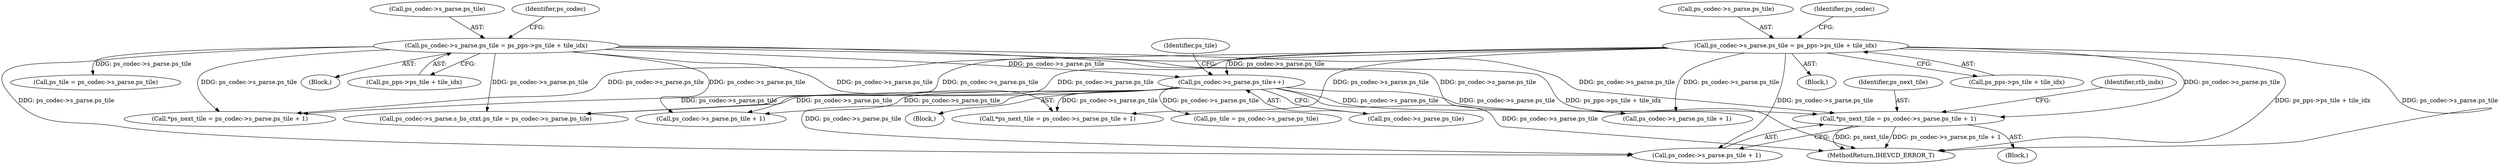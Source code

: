 digraph "0_Android_2b9fb0c2074d370a254b35e2489de2d94943578d@pointer" {
"1002542" [label="(Call,*ps_next_tile = ps_codec->s_parse.ps_tile + 1)"];
"1001185" [label="(Call,ps_codec->s_parse.ps_tile = ps_pps->ps_tile + tile_idx)"];
"1004201" [label="(Call,ps_codec->s_parse.ps_tile++)"];
"1000386" [label="(Call,ps_codec->s_parse.ps_tile = ps_pps->ps_tile + tile_idx)"];
"1002411" [label="(Call,ps_codec->s_parse.ps_tile + 1)"];
"1000404" [label="(Call,ps_tile = ps_codec->s_parse.ps_tile)"];
"1004212" [label="(Identifier,ps_tile)"];
"1004253" [label="(Call,ps_tile = ps_codec->s_parse.ps_tile)"];
"1000387" [label="(Call,ps_codec->s_parse.ps_tile)"];
"1002544" [label="(Call,ps_codec->s_parse.ps_tile + 1)"];
"1002409" [label="(Call,*ps_next_tile = ps_codec->s_parse.ps_tile + 1)"];
"1000386" [label="(Call,ps_codec->s_parse.ps_tile = ps_pps->ps_tile + tile_idx)"];
"1002552" [label="(Identifier,ctb_indx)"];
"1002540" [label="(Block,)"];
"1001135" [label="(Block,)"];
"1004201" [label="(Call,ps_codec->s_parse.ps_tile++)"];
"1001191" [label="(Call,ps_pps->ps_tile + tile_idx)"];
"1001186" [label="(Call,ps_codec->s_parse.ps_tile)"];
"1003806" [label="(Call,ps_codec->s_parse.s_bs_ctxt.ps_tile = ps_codec->s_parse.ps_tile)"];
"1000187" [label="(Block,)"];
"1001185" [label="(Call,ps_codec->s_parse.ps_tile = ps_pps->ps_tile + tile_idx)"];
"1004202" [label="(Call,ps_codec->s_parse.ps_tile)"];
"1004845" [label="(MethodReturn,IHEVCD_ERROR_T)"];
"1000392" [label="(Call,ps_pps->ps_tile + tile_idx)"];
"1002248" [label="(Call,ps_codec->s_parse.ps_tile + 1)"];
"1002246" [label="(Call,*ps_next_tile = ps_codec->s_parse.ps_tile + 1)"];
"1002543" [label="(Identifier,ps_next_tile)"];
"1002542" [label="(Call,*ps_next_tile = ps_codec->s_parse.ps_tile + 1)"];
"1004186" [label="(Block,)"];
"1001199" [label="(Identifier,ps_codec)"];
"1000400" [label="(Identifier,ps_codec)"];
"1002542" -> "1002540"  [label="AST: "];
"1002542" -> "1002544"  [label="CFG: "];
"1002543" -> "1002542"  [label="AST: "];
"1002544" -> "1002542"  [label="AST: "];
"1002552" -> "1002542"  [label="CFG: "];
"1002542" -> "1004845"  [label="DDG: ps_next_tile"];
"1002542" -> "1004845"  [label="DDG: ps_codec->s_parse.ps_tile + 1"];
"1001185" -> "1002542"  [label="DDG: ps_codec->s_parse.ps_tile"];
"1004201" -> "1002542"  [label="DDG: ps_codec->s_parse.ps_tile"];
"1000386" -> "1002542"  [label="DDG: ps_codec->s_parse.ps_tile"];
"1001185" -> "1001135"  [label="AST: "];
"1001185" -> "1001191"  [label="CFG: "];
"1001186" -> "1001185"  [label="AST: "];
"1001191" -> "1001185"  [label="AST: "];
"1001199" -> "1001185"  [label="CFG: "];
"1001185" -> "1004845"  [label="DDG: ps_codec->s_parse.ps_tile"];
"1001185" -> "1004845"  [label="DDG: ps_pps->ps_tile + tile_idx"];
"1001185" -> "1002246"  [label="DDG: ps_codec->s_parse.ps_tile"];
"1001185" -> "1002248"  [label="DDG: ps_codec->s_parse.ps_tile"];
"1001185" -> "1002409"  [label="DDG: ps_codec->s_parse.ps_tile"];
"1001185" -> "1002411"  [label="DDG: ps_codec->s_parse.ps_tile"];
"1001185" -> "1002544"  [label="DDG: ps_codec->s_parse.ps_tile"];
"1001185" -> "1003806"  [label="DDG: ps_codec->s_parse.ps_tile"];
"1001185" -> "1004201"  [label="DDG: ps_codec->s_parse.ps_tile"];
"1004201" -> "1004186"  [label="AST: "];
"1004201" -> "1004202"  [label="CFG: "];
"1004202" -> "1004201"  [label="AST: "];
"1004212" -> "1004201"  [label="CFG: "];
"1004201" -> "1004845"  [label="DDG: ps_codec->s_parse.ps_tile"];
"1004201" -> "1002246"  [label="DDG: ps_codec->s_parse.ps_tile"];
"1004201" -> "1002248"  [label="DDG: ps_codec->s_parse.ps_tile"];
"1004201" -> "1002409"  [label="DDG: ps_codec->s_parse.ps_tile"];
"1004201" -> "1002411"  [label="DDG: ps_codec->s_parse.ps_tile"];
"1004201" -> "1002544"  [label="DDG: ps_codec->s_parse.ps_tile"];
"1004201" -> "1003806"  [label="DDG: ps_codec->s_parse.ps_tile"];
"1000386" -> "1004201"  [label="DDG: ps_codec->s_parse.ps_tile"];
"1004201" -> "1004253"  [label="DDG: ps_codec->s_parse.ps_tile"];
"1000386" -> "1000187"  [label="AST: "];
"1000386" -> "1000392"  [label="CFG: "];
"1000387" -> "1000386"  [label="AST: "];
"1000392" -> "1000386"  [label="AST: "];
"1000400" -> "1000386"  [label="CFG: "];
"1000386" -> "1004845"  [label="DDG: ps_pps->ps_tile + tile_idx"];
"1000386" -> "1000404"  [label="DDG: ps_codec->s_parse.ps_tile"];
"1000386" -> "1002246"  [label="DDG: ps_codec->s_parse.ps_tile"];
"1000386" -> "1002248"  [label="DDG: ps_codec->s_parse.ps_tile"];
"1000386" -> "1002409"  [label="DDG: ps_codec->s_parse.ps_tile"];
"1000386" -> "1002411"  [label="DDG: ps_codec->s_parse.ps_tile"];
"1000386" -> "1002544"  [label="DDG: ps_codec->s_parse.ps_tile"];
"1000386" -> "1003806"  [label="DDG: ps_codec->s_parse.ps_tile"];
}
